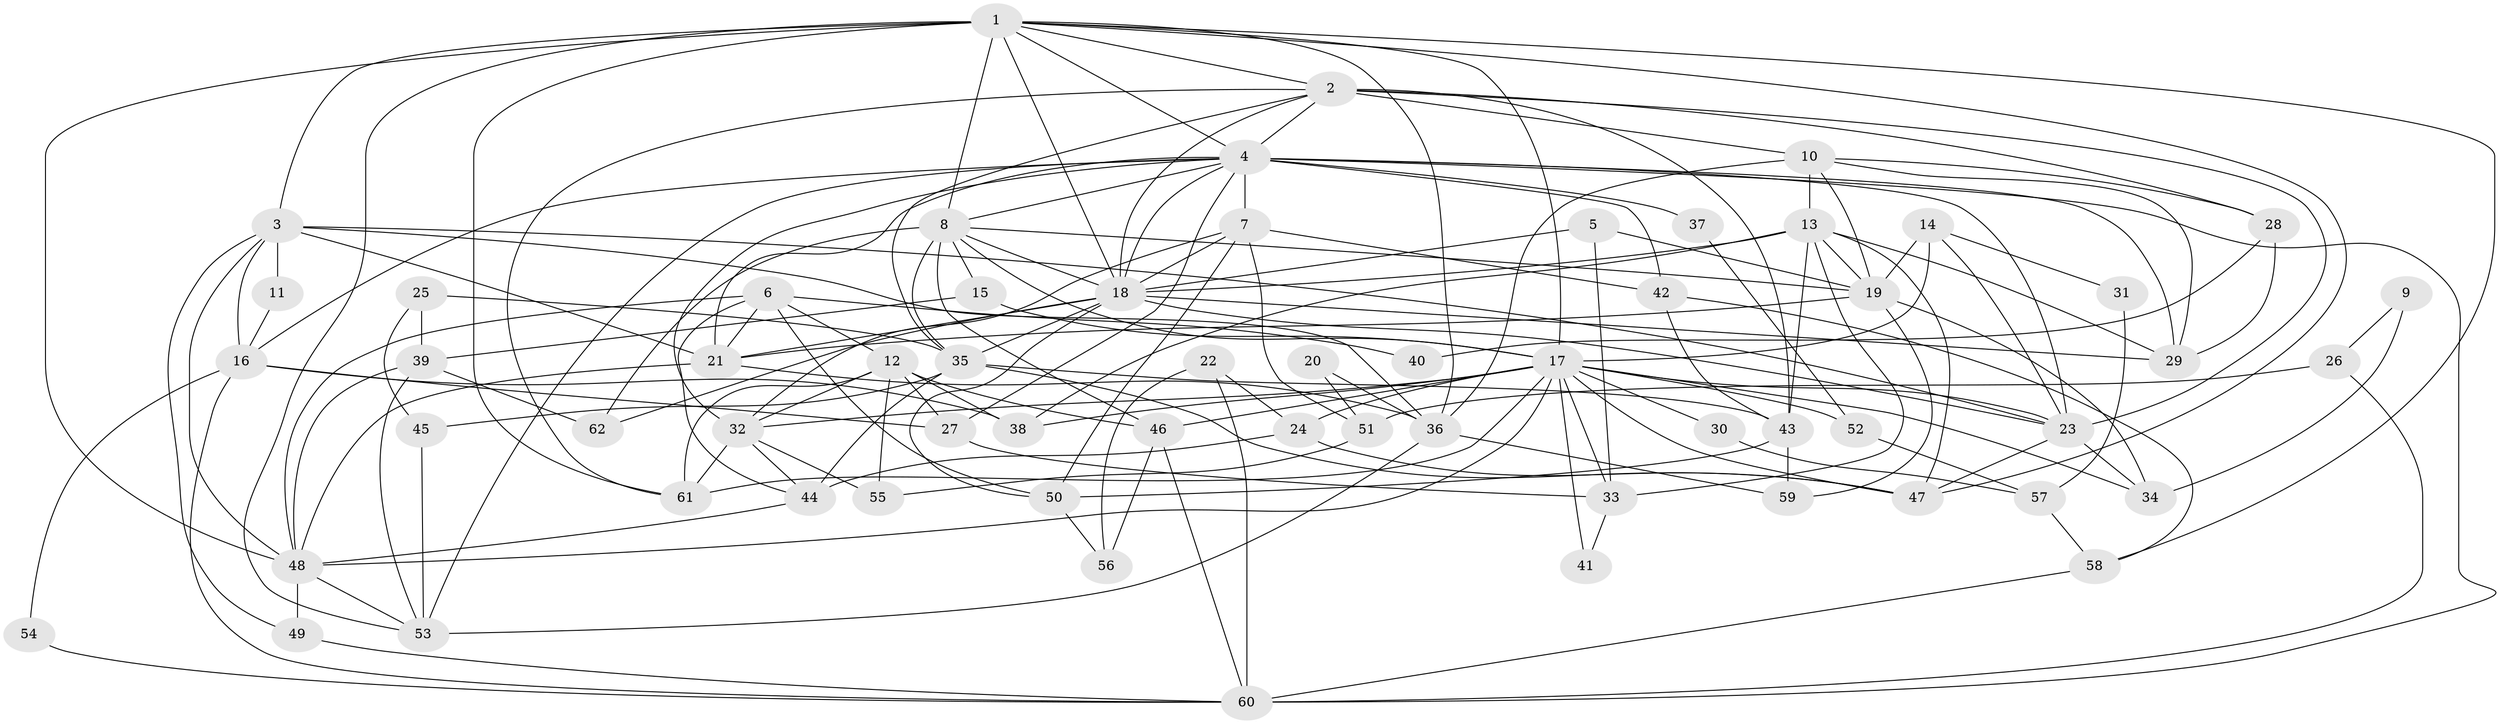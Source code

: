 // original degree distribution, {4: 0.25203252032520324, 2: 0.13821138211382114, 5: 0.21138211382113822, 3: 0.2682926829268293, 7: 0.032520325203252036, 6: 0.08130081300813008, 8: 0.008130081300813009, 9: 0.008130081300813009}
// Generated by graph-tools (version 1.1) at 2025/36/03/09/25 02:36:15]
// undirected, 62 vertices, 166 edges
graph export_dot {
graph [start="1"]
  node [color=gray90,style=filled];
  1;
  2;
  3;
  4;
  5;
  6;
  7;
  8;
  9;
  10;
  11;
  12;
  13;
  14;
  15;
  16;
  17;
  18;
  19;
  20;
  21;
  22;
  23;
  24;
  25;
  26;
  27;
  28;
  29;
  30;
  31;
  32;
  33;
  34;
  35;
  36;
  37;
  38;
  39;
  40;
  41;
  42;
  43;
  44;
  45;
  46;
  47;
  48;
  49;
  50;
  51;
  52;
  53;
  54;
  55;
  56;
  57;
  58;
  59;
  60;
  61;
  62;
  1 -- 2 [weight=2.0];
  1 -- 3 [weight=1.0];
  1 -- 4 [weight=1.0];
  1 -- 8 [weight=2.0];
  1 -- 17 [weight=1.0];
  1 -- 18 [weight=1.0];
  1 -- 36 [weight=1.0];
  1 -- 47 [weight=1.0];
  1 -- 48 [weight=2.0];
  1 -- 53 [weight=1.0];
  1 -- 58 [weight=1.0];
  1 -- 61 [weight=1.0];
  2 -- 4 [weight=1.0];
  2 -- 10 [weight=2.0];
  2 -- 18 [weight=1.0];
  2 -- 23 [weight=1.0];
  2 -- 28 [weight=1.0];
  2 -- 35 [weight=1.0];
  2 -- 43 [weight=2.0];
  2 -- 61 [weight=1.0];
  3 -- 11 [weight=2.0];
  3 -- 16 [weight=1.0];
  3 -- 21 [weight=1.0];
  3 -- 23 [weight=1.0];
  3 -- 36 [weight=1.0];
  3 -- 48 [weight=2.0];
  3 -- 49 [weight=1.0];
  4 -- 7 [weight=1.0];
  4 -- 8 [weight=1.0];
  4 -- 16 [weight=1.0];
  4 -- 18 [weight=1.0];
  4 -- 21 [weight=1.0];
  4 -- 23 [weight=1.0];
  4 -- 27 [weight=1.0];
  4 -- 29 [weight=1.0];
  4 -- 32 [weight=1.0];
  4 -- 37 [weight=2.0];
  4 -- 42 [weight=1.0];
  4 -- 53 [weight=1.0];
  4 -- 60 [weight=2.0];
  5 -- 18 [weight=1.0];
  5 -- 19 [weight=1.0];
  5 -- 33 [weight=1.0];
  6 -- 12 [weight=1.0];
  6 -- 21 [weight=1.0];
  6 -- 40 [weight=1.0];
  6 -- 44 [weight=1.0];
  6 -- 48 [weight=1.0];
  6 -- 50 [weight=1.0];
  7 -- 18 [weight=1.0];
  7 -- 32 [weight=1.0];
  7 -- 42 [weight=1.0];
  7 -- 50 [weight=1.0];
  7 -- 51 [weight=1.0];
  8 -- 15 [weight=1.0];
  8 -- 17 [weight=1.0];
  8 -- 18 [weight=1.0];
  8 -- 19 [weight=1.0];
  8 -- 35 [weight=1.0];
  8 -- 46 [weight=1.0];
  8 -- 62 [weight=1.0];
  9 -- 26 [weight=1.0];
  9 -- 34 [weight=1.0];
  10 -- 13 [weight=1.0];
  10 -- 19 [weight=1.0];
  10 -- 28 [weight=1.0];
  10 -- 29 [weight=1.0];
  10 -- 36 [weight=1.0];
  11 -- 16 [weight=1.0];
  12 -- 27 [weight=1.0];
  12 -- 32 [weight=2.0];
  12 -- 38 [weight=1.0];
  12 -- 46 [weight=1.0];
  12 -- 55 [weight=1.0];
  12 -- 61 [weight=1.0];
  13 -- 18 [weight=1.0];
  13 -- 19 [weight=1.0];
  13 -- 29 [weight=1.0];
  13 -- 33 [weight=1.0];
  13 -- 38 [weight=1.0];
  13 -- 43 [weight=2.0];
  13 -- 47 [weight=1.0];
  14 -- 17 [weight=1.0];
  14 -- 19 [weight=2.0];
  14 -- 23 [weight=2.0];
  14 -- 31 [weight=1.0];
  15 -- 17 [weight=1.0];
  15 -- 39 [weight=1.0];
  16 -- 27 [weight=1.0];
  16 -- 38 [weight=1.0];
  16 -- 54 [weight=1.0];
  16 -- 60 [weight=1.0];
  17 -- 23 [weight=1.0];
  17 -- 24 [weight=2.0];
  17 -- 30 [weight=1.0];
  17 -- 32 [weight=1.0];
  17 -- 33 [weight=1.0];
  17 -- 34 [weight=1.0];
  17 -- 38 [weight=1.0];
  17 -- 41 [weight=1.0];
  17 -- 46 [weight=1.0];
  17 -- 47 [weight=1.0];
  17 -- 48 [weight=1.0];
  17 -- 52 [weight=1.0];
  17 -- 61 [weight=1.0];
  18 -- 21 [weight=1.0];
  18 -- 23 [weight=1.0];
  18 -- 29 [weight=1.0];
  18 -- 35 [weight=1.0];
  18 -- 50 [weight=1.0];
  18 -- 62 [weight=1.0];
  19 -- 21 [weight=1.0];
  19 -- 34 [weight=1.0];
  19 -- 59 [weight=1.0];
  20 -- 36 [weight=1.0];
  20 -- 51 [weight=1.0];
  21 -- 36 [weight=1.0];
  21 -- 48 [weight=2.0];
  22 -- 24 [weight=1.0];
  22 -- 56 [weight=1.0];
  22 -- 60 [weight=1.0];
  23 -- 34 [weight=1.0];
  23 -- 47 [weight=1.0];
  24 -- 44 [weight=1.0];
  24 -- 47 [weight=1.0];
  25 -- 35 [weight=1.0];
  25 -- 39 [weight=1.0];
  25 -- 45 [weight=1.0];
  26 -- 51 [weight=1.0];
  26 -- 60 [weight=1.0];
  27 -- 33 [weight=1.0];
  28 -- 29 [weight=1.0];
  28 -- 40 [weight=1.0];
  30 -- 57 [weight=1.0];
  31 -- 57 [weight=1.0];
  32 -- 44 [weight=1.0];
  32 -- 55 [weight=1.0];
  32 -- 61 [weight=1.0];
  33 -- 41 [weight=1.0];
  35 -- 43 [weight=1.0];
  35 -- 44 [weight=3.0];
  35 -- 45 [weight=1.0];
  35 -- 47 [weight=1.0];
  36 -- 53 [weight=1.0];
  36 -- 59 [weight=1.0];
  37 -- 52 [weight=1.0];
  39 -- 48 [weight=1.0];
  39 -- 53 [weight=1.0];
  39 -- 62 [weight=1.0];
  42 -- 43 [weight=1.0];
  42 -- 58 [weight=1.0];
  43 -- 50 [weight=1.0];
  43 -- 59 [weight=1.0];
  44 -- 48 [weight=1.0];
  45 -- 53 [weight=1.0];
  46 -- 56 [weight=1.0];
  46 -- 60 [weight=1.0];
  48 -- 49 [weight=1.0];
  48 -- 53 [weight=1.0];
  49 -- 60 [weight=1.0];
  50 -- 56 [weight=1.0];
  51 -- 55 [weight=1.0];
  52 -- 57 [weight=1.0];
  54 -- 60 [weight=1.0];
  57 -- 58 [weight=1.0];
  58 -- 60 [weight=1.0];
}
